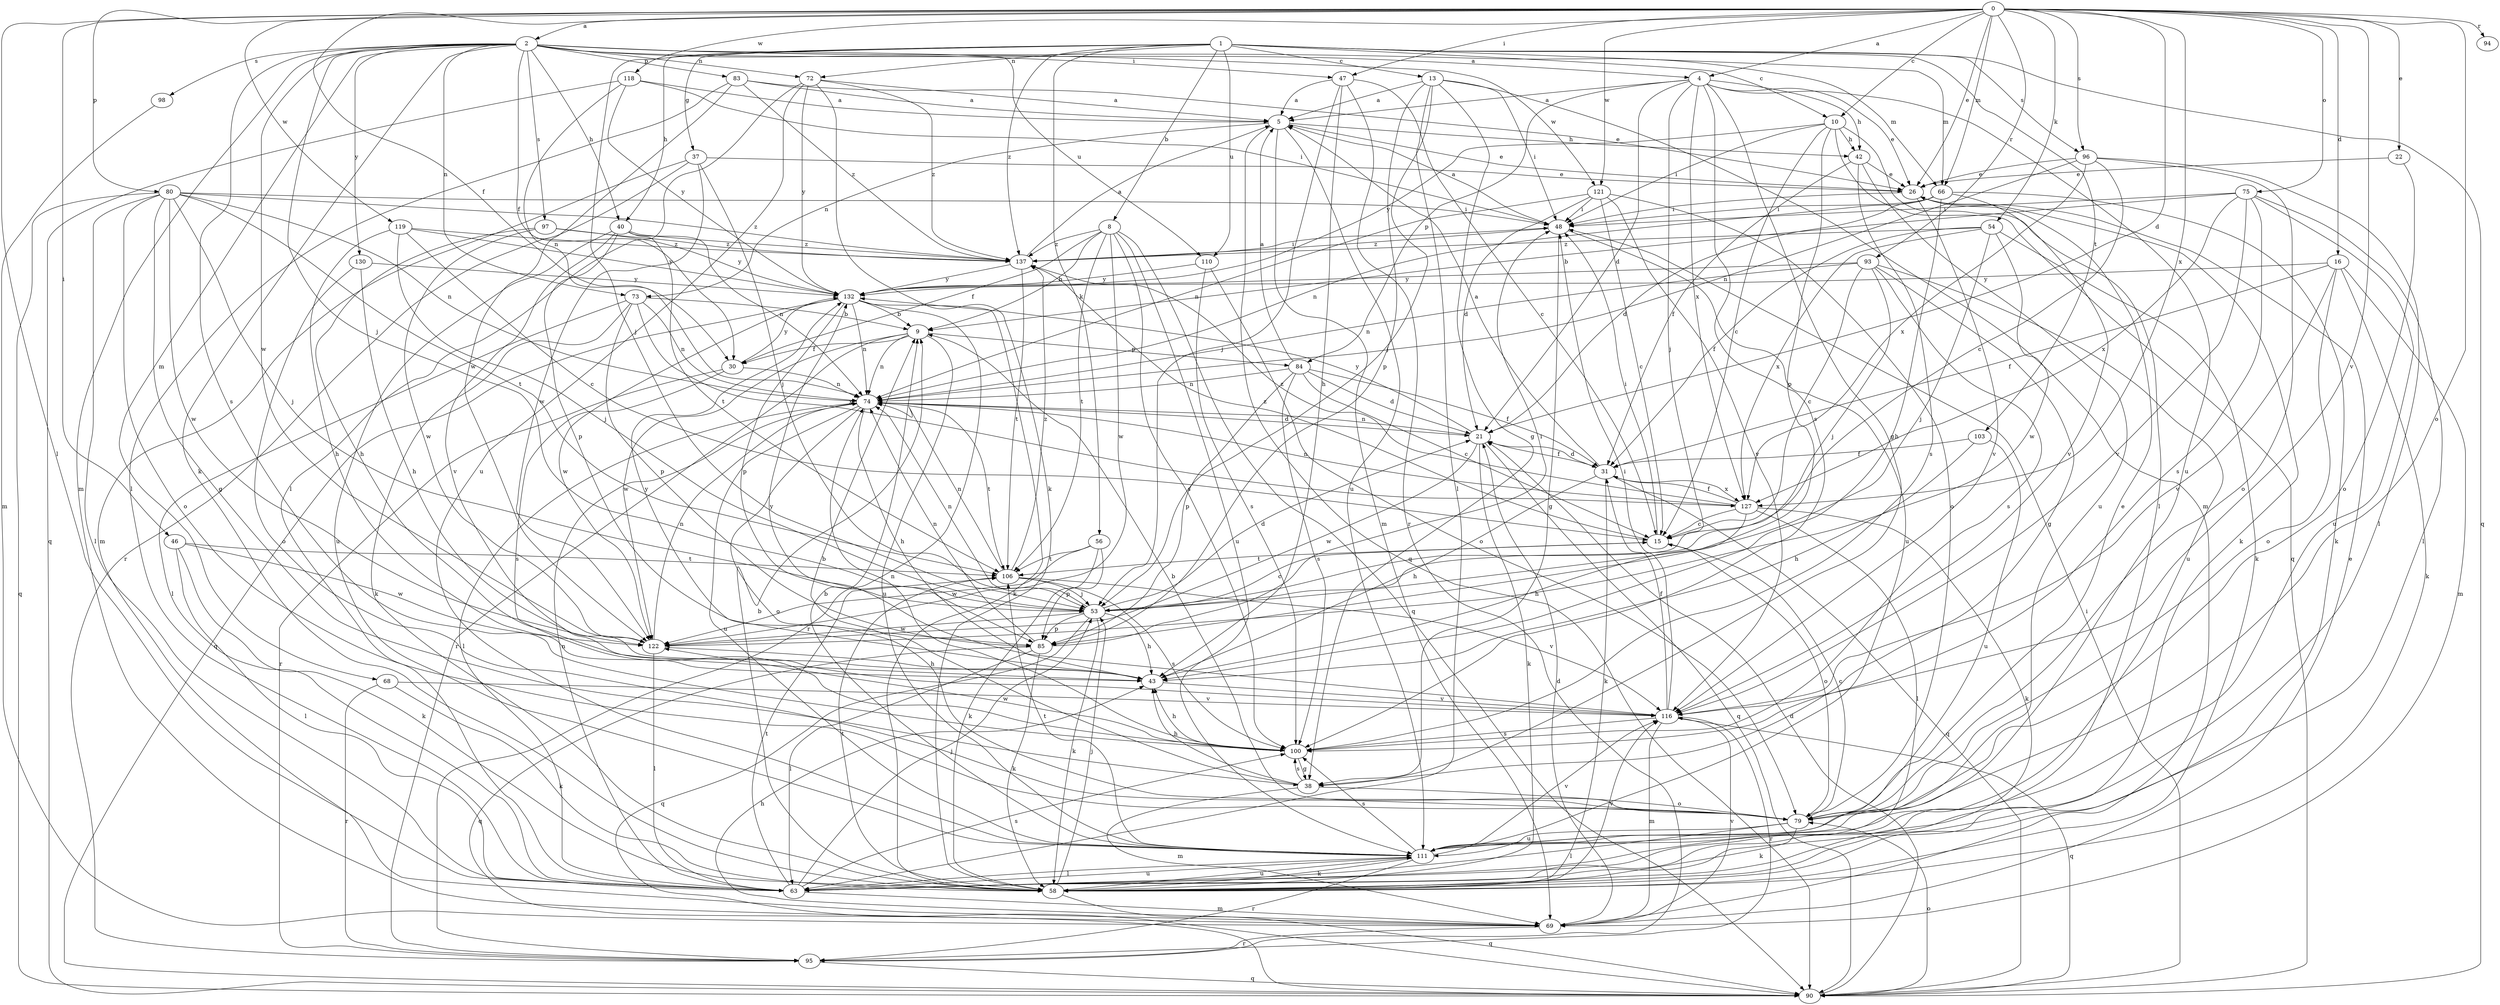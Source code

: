 strict digraph  {
0;
1;
2;
4;
5;
8;
9;
10;
13;
15;
16;
21;
22;
26;
30;
31;
37;
38;
40;
42;
43;
46;
47;
48;
53;
54;
56;
58;
63;
66;
68;
69;
72;
73;
74;
75;
79;
80;
83;
84;
85;
90;
93;
94;
95;
96;
97;
98;
100;
103;
106;
110;
111;
116;
118;
119;
121;
122;
127;
130;
132;
137;
0 -> 2  [label=a];
0 -> 4  [label=a];
0 -> 10  [label=c];
0 -> 16  [label=d];
0 -> 21  [label=d];
0 -> 22  [label=e];
0 -> 26  [label=e];
0 -> 30  [label=f];
0 -> 46  [label=i];
0 -> 47  [label=i];
0 -> 54  [label=k];
0 -> 63  [label=l];
0 -> 66  [label=m];
0 -> 75  [label=o];
0 -> 79  [label=o];
0 -> 80  [label=p];
0 -> 93  [label=r];
0 -> 94  [label=r];
0 -> 96  [label=s];
0 -> 116  [label=v];
0 -> 118  [label=w];
0 -> 119  [label=w];
0 -> 121  [label=w];
0 -> 127  [label=x];
1 -> 8  [label=b];
1 -> 10  [label=c];
1 -> 13  [label=c];
1 -> 37  [label=g];
1 -> 40  [label=h];
1 -> 53  [label=j];
1 -> 56  [label=k];
1 -> 66  [label=m];
1 -> 72  [label=n];
1 -> 90  [label=q];
1 -> 96  [label=s];
1 -> 103  [label=t];
1 -> 110  [label=u];
1 -> 137  [label=z];
2 -> 4  [label=a];
2 -> 30  [label=f];
2 -> 40  [label=h];
2 -> 47  [label=i];
2 -> 53  [label=j];
2 -> 58  [label=k];
2 -> 66  [label=m];
2 -> 68  [label=m];
2 -> 69  [label=m];
2 -> 72  [label=n];
2 -> 73  [label=n];
2 -> 83  [label=p];
2 -> 97  [label=s];
2 -> 98  [label=s];
2 -> 100  [label=s];
2 -> 110  [label=u];
2 -> 121  [label=w];
2 -> 122  [label=w];
2 -> 130  [label=y];
4 -> 5  [label=a];
4 -> 21  [label=d];
4 -> 26  [label=e];
4 -> 38  [label=g];
4 -> 42  [label=h];
4 -> 53  [label=j];
4 -> 84  [label=p];
4 -> 100  [label=s];
4 -> 111  [label=u];
4 -> 127  [label=x];
5 -> 26  [label=e];
5 -> 42  [label=h];
5 -> 69  [label=m];
5 -> 73  [label=n];
5 -> 90  [label=q];
5 -> 111  [label=u];
8 -> 9  [label=b];
8 -> 30  [label=f];
8 -> 90  [label=q];
8 -> 100  [label=s];
8 -> 106  [label=t];
8 -> 111  [label=u];
8 -> 122  [label=w];
8 -> 137  [label=z];
9 -> 30  [label=f];
9 -> 74  [label=n];
9 -> 84  [label=p];
9 -> 95  [label=r];
9 -> 111  [label=u];
9 -> 122  [label=w];
10 -> 15  [label=c];
10 -> 42  [label=h];
10 -> 48  [label=i];
10 -> 63  [label=l];
10 -> 85  [label=p];
10 -> 90  [label=q];
10 -> 132  [label=y];
13 -> 5  [label=a];
13 -> 38  [label=g];
13 -> 48  [label=i];
13 -> 53  [label=j];
13 -> 63  [label=l];
13 -> 69  [label=m];
13 -> 85  [label=p];
15 -> 48  [label=i];
15 -> 79  [label=o];
15 -> 106  [label=t];
15 -> 137  [label=z];
16 -> 31  [label=f];
16 -> 58  [label=k];
16 -> 69  [label=m];
16 -> 79  [label=o];
16 -> 116  [label=v];
16 -> 132  [label=y];
21 -> 31  [label=f];
21 -> 58  [label=k];
21 -> 74  [label=n];
21 -> 90  [label=q];
21 -> 122  [label=w];
21 -> 132  [label=y];
22 -> 26  [label=e];
22 -> 79  [label=o];
26 -> 48  [label=i];
26 -> 58  [label=k];
26 -> 116  [label=v];
30 -> 74  [label=n];
30 -> 95  [label=r];
30 -> 100  [label=s];
30 -> 132  [label=y];
31 -> 5  [label=a];
31 -> 21  [label=d];
31 -> 43  [label=h];
31 -> 58  [label=k];
31 -> 90  [label=q];
31 -> 127  [label=x];
37 -> 26  [label=e];
37 -> 53  [label=j];
37 -> 69  [label=m];
37 -> 95  [label=r];
37 -> 122  [label=w];
38 -> 9  [label=b];
38 -> 43  [label=h];
38 -> 69  [label=m];
38 -> 79  [label=o];
38 -> 100  [label=s];
40 -> 74  [label=n];
40 -> 85  [label=p];
40 -> 106  [label=t];
40 -> 111  [label=u];
40 -> 116  [label=v];
40 -> 137  [label=z];
42 -> 26  [label=e];
42 -> 31  [label=f];
42 -> 100  [label=s];
42 -> 111  [label=u];
43 -> 116  [label=v];
43 -> 132  [label=y];
46 -> 58  [label=k];
46 -> 63  [label=l];
46 -> 106  [label=t];
46 -> 122  [label=w];
47 -> 5  [label=a];
47 -> 15  [label=c];
47 -> 43  [label=h];
47 -> 53  [label=j];
47 -> 95  [label=r];
48 -> 5  [label=a];
48 -> 38  [label=g];
48 -> 111  [label=u];
48 -> 137  [label=z];
53 -> 15  [label=c];
53 -> 21  [label=d];
53 -> 43  [label=h];
53 -> 58  [label=k];
53 -> 74  [label=n];
53 -> 85  [label=p];
53 -> 90  [label=q];
53 -> 122  [label=w];
54 -> 31  [label=f];
54 -> 53  [label=j];
54 -> 58  [label=k];
54 -> 122  [label=w];
54 -> 127  [label=x];
54 -> 137  [label=z];
56 -> 58  [label=k];
56 -> 85  [label=p];
56 -> 106  [label=t];
56 -> 122  [label=w];
58 -> 9  [label=b];
58 -> 53  [label=j];
58 -> 90  [label=q];
58 -> 106  [label=t];
58 -> 111  [label=u];
58 -> 116  [label=v];
63 -> 53  [label=j];
63 -> 69  [label=m];
63 -> 74  [label=n];
63 -> 100  [label=s];
63 -> 106  [label=t];
63 -> 111  [label=u];
66 -> 21  [label=d];
66 -> 43  [label=h];
66 -> 48  [label=i];
66 -> 58  [label=k];
66 -> 74  [label=n];
66 -> 116  [label=v];
68 -> 58  [label=k];
68 -> 95  [label=r];
68 -> 116  [label=v];
69 -> 21  [label=d];
69 -> 26  [label=e];
69 -> 43  [label=h];
69 -> 95  [label=r];
69 -> 116  [label=v];
72 -> 5  [label=a];
72 -> 58  [label=k];
72 -> 63  [label=l];
72 -> 111  [label=u];
72 -> 132  [label=y];
72 -> 137  [label=z];
73 -> 9  [label=b];
73 -> 58  [label=k];
73 -> 63  [label=l];
73 -> 74  [label=n];
73 -> 85  [label=p];
73 -> 127  [label=x];
74 -> 21  [label=d];
74 -> 43  [label=h];
74 -> 63  [label=l];
74 -> 79  [label=o];
74 -> 106  [label=t];
74 -> 111  [label=u];
75 -> 9  [label=b];
75 -> 48  [label=i];
75 -> 63  [label=l];
75 -> 100  [label=s];
75 -> 111  [label=u];
75 -> 116  [label=v];
75 -> 127  [label=x];
79 -> 9  [label=b];
79 -> 15  [label=c];
79 -> 26  [label=e];
79 -> 58  [label=k];
79 -> 63  [label=l];
79 -> 111  [label=u];
80 -> 38  [label=g];
80 -> 48  [label=i];
80 -> 53  [label=j];
80 -> 63  [label=l];
80 -> 74  [label=n];
80 -> 79  [label=o];
80 -> 90  [label=q];
80 -> 106  [label=t];
80 -> 122  [label=w];
80 -> 137  [label=z];
83 -> 5  [label=a];
83 -> 26  [label=e];
83 -> 63  [label=l];
83 -> 122  [label=w];
83 -> 137  [label=z];
84 -> 5  [label=a];
84 -> 15  [label=c];
84 -> 21  [label=d];
84 -> 31  [label=f];
84 -> 74  [label=n];
84 -> 85  [label=p];
84 -> 100  [label=s];
85 -> 48  [label=i];
85 -> 58  [label=k];
85 -> 63  [label=l];
85 -> 74  [label=n];
85 -> 90  [label=q];
90 -> 21  [label=d];
90 -> 48  [label=i];
90 -> 79  [label=o];
93 -> 15  [label=c];
93 -> 38  [label=g];
93 -> 53  [label=j];
93 -> 74  [label=n];
93 -> 100  [label=s];
93 -> 111  [label=u];
93 -> 132  [label=y];
95 -> 90  [label=q];
96 -> 15  [label=c];
96 -> 26  [label=e];
96 -> 63  [label=l];
96 -> 74  [label=n];
96 -> 79  [label=o];
96 -> 127  [label=x];
97 -> 43  [label=h];
97 -> 122  [label=w];
97 -> 132  [label=y];
97 -> 137  [label=z];
98 -> 69  [label=m];
100 -> 38  [label=g];
100 -> 43  [label=h];
100 -> 74  [label=n];
100 -> 122  [label=w];
103 -> 31  [label=f];
103 -> 43  [label=h];
103 -> 111  [label=u];
106 -> 53  [label=j];
106 -> 74  [label=n];
106 -> 100  [label=s];
106 -> 116  [label=v];
106 -> 137  [label=z];
110 -> 79  [label=o];
110 -> 100  [label=s];
110 -> 132  [label=y];
111 -> 9  [label=b];
111 -> 58  [label=k];
111 -> 63  [label=l];
111 -> 95  [label=r];
111 -> 100  [label=s];
111 -> 106  [label=t];
111 -> 116  [label=v];
116 -> 31  [label=f];
116 -> 48  [label=i];
116 -> 69  [label=m];
116 -> 90  [label=q];
116 -> 95  [label=r];
116 -> 100  [label=s];
116 -> 132  [label=y];
118 -> 5  [label=a];
118 -> 48  [label=i];
118 -> 74  [label=n];
118 -> 90  [label=q];
118 -> 132  [label=y];
119 -> 15  [label=c];
119 -> 43  [label=h];
119 -> 53  [label=j];
119 -> 132  [label=y];
119 -> 137  [label=z];
121 -> 15  [label=c];
121 -> 21  [label=d];
121 -> 48  [label=i];
121 -> 74  [label=n];
121 -> 79  [label=o];
121 -> 116  [label=v];
122 -> 43  [label=h];
122 -> 63  [label=l];
122 -> 74  [label=n];
127 -> 15  [label=c];
127 -> 31  [label=f];
127 -> 43  [label=h];
127 -> 58  [label=k];
127 -> 63  [label=l];
127 -> 74  [label=n];
127 -> 137  [label=z];
130 -> 43  [label=h];
130 -> 79  [label=o];
130 -> 132  [label=y];
132 -> 9  [label=b];
132 -> 58  [label=k];
132 -> 74  [label=n];
132 -> 85  [label=p];
132 -> 90  [label=q];
132 -> 95  [label=r];
132 -> 122  [label=w];
137 -> 5  [label=a];
137 -> 48  [label=i];
137 -> 106  [label=t];
137 -> 132  [label=y];
}
